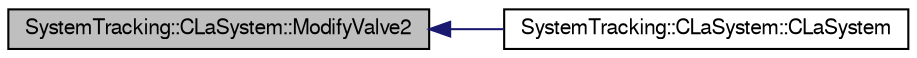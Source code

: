 digraph G
{
  edge [fontname="FreeSans",fontsize="10",labelfontname="FreeSans",labelfontsize="10"];
  node [fontname="FreeSans",fontsize="10",shape=record];
  rankdir="LR";
  Node1 [label="SystemTracking::CLaSystem::ModifyValve2",height=0.2,width=0.4,color="black", fillcolor="grey75", style="filled" fontcolor="black"];
  Node1 -> Node2 [dir="back",color="midnightblue",fontsize="10",style="solid",fontname="FreeSans"];
  Node2 [label="SystemTracking::CLaSystem::CLaSystem",height=0.2,width=0.4,color="black", fillcolor="white", style="filled",URL="$classSystemTracking_1_1CLaSystem.html#a5b00d19e56b1a1d803edf42b6d73dfe1",tooltip="Default constructor."];
}
